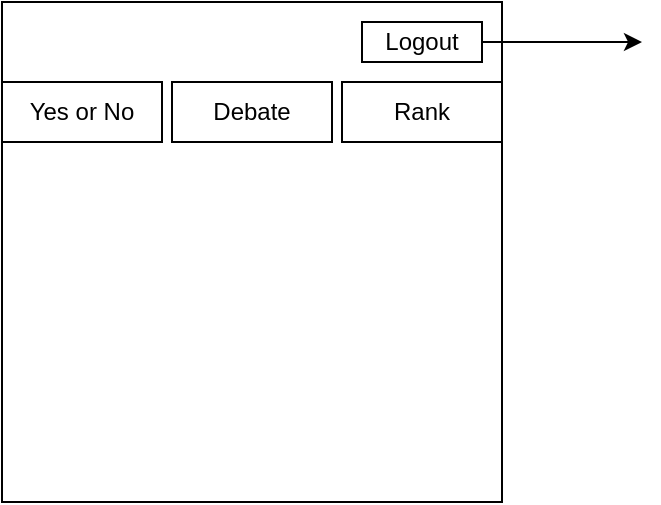 <mxfile version="10.6.1" type="github"><diagram id="zUErBk7_KwCsyxrCJfzx" name="Page-1"><mxGraphModel dx="1158" dy="713" grid="1" gridSize="10" guides="1" tooltips="1" connect="1" arrows="1" fold="1" page="1" pageScale="1" pageWidth="827" pageHeight="1169" math="0" shadow="0"><root><mxCell id="0"/><mxCell id="1" parent="0"/><mxCell id="Mb3cPItNvfrm1pvjzKnB-1" value="" style="whiteSpace=wrap;html=1;aspect=fixed;" vertex="1" parent="1"><mxGeometry x="20" y="20" width="250" height="250" as="geometry"/></mxCell><mxCell id="Mb3cPItNvfrm1pvjzKnB-2" value="" style="rounded=0;whiteSpace=wrap;html=1;" vertex="1" parent="1"><mxGeometry x="200" y="30" width="60" height="20" as="geometry"/></mxCell><mxCell id="Mb3cPItNvfrm1pvjzKnB-4" value="Logout" style="text;html=1;strokeColor=none;fillColor=none;align=center;verticalAlign=middle;whiteSpace=wrap;rounded=0;" vertex="1" parent="1"><mxGeometry x="210" y="30" width="40" height="20" as="geometry"/></mxCell><mxCell id="Mb3cPItNvfrm1pvjzKnB-5" value="" style="endArrow=classic;html=1;" edge="1" parent="1"><mxGeometry width="50" height="50" relative="1" as="geometry"><mxPoint x="260" y="40" as="sourcePoint"/><mxPoint x="340" y="40" as="targetPoint"/></mxGeometry></mxCell><mxCell id="Mb3cPItNvfrm1pvjzKnB-6" value="" style="rounded=0;whiteSpace=wrap;html=1;" vertex="1" parent="1"><mxGeometry x="20" y="60" width="80" height="30" as="geometry"/></mxCell><mxCell id="Mb3cPItNvfrm1pvjzKnB-7" value="Yes or No" style="text;html=1;strokeColor=none;fillColor=none;align=center;verticalAlign=middle;whiteSpace=wrap;rounded=0;" vertex="1" parent="1"><mxGeometry x="30" y="65" width="60" height="20" as="geometry"/></mxCell><mxCell id="Mb3cPItNvfrm1pvjzKnB-11" value="" style="rounded=0;whiteSpace=wrap;html=1;" vertex="1" parent="1"><mxGeometry x="105" y="60" width="80" height="30" as="geometry"/></mxCell><mxCell id="Mb3cPItNvfrm1pvjzKnB-16" value="Debate" style="text;html=1;strokeColor=none;fillColor=none;align=center;verticalAlign=middle;whiteSpace=wrap;rounded=0;" vertex="1" parent="1"><mxGeometry x="125" y="65" width="40" height="20" as="geometry"/></mxCell><mxCell id="Mb3cPItNvfrm1pvjzKnB-17" value="" style="rounded=0;whiteSpace=wrap;html=1;" vertex="1" parent="1"><mxGeometry x="190" y="60" width="80" height="30" as="geometry"/></mxCell><mxCell id="Mb3cPItNvfrm1pvjzKnB-18" value="Rank" style="text;html=1;strokeColor=none;fillColor=none;align=center;verticalAlign=middle;whiteSpace=wrap;rounded=0;" vertex="1" parent="1"><mxGeometry x="210" y="65" width="40" height="20" as="geometry"/></mxCell></root></mxGraphModel></diagram></mxfile>